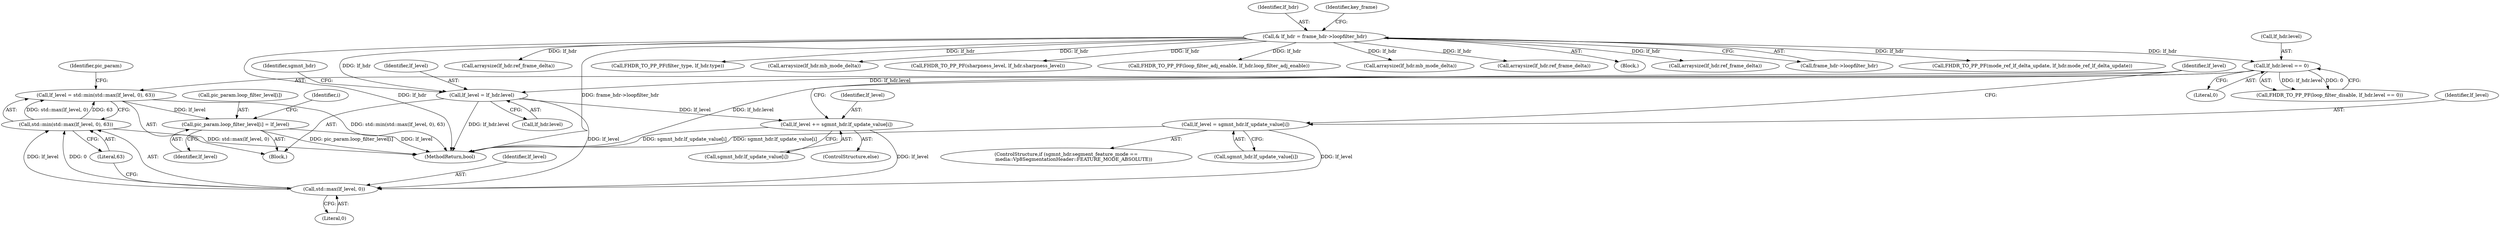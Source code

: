 digraph "0_Chrome_27c68f543e5eba779902447445dfb05ec3f5bf75_2@array" {
"1000532" [label="(Call,pic_param.loop_filter_level[i] = lf_level)"];
"1000525" [label="(Call,lf_level = std::min(std::max(lf_level, 0), 63))"];
"1000527" [label="(Call,std::min(std::max(lf_level, 0), 63))"];
"1000528" [label="(Call,std::max(lf_level, 0))"];
"1000510" [label="(Call,lf_level = sgmnt_hdr.lf_update_value[i])"];
"1000518" [label="(Call,lf_level += sgmnt_hdr.lf_update_value[i])"];
"1000494" [label="(Call,lf_level = lf_hdr.level)"];
"1000462" [label="(Call,lf_hdr.level == 0)"];
"1000394" [label="(Call,& lf_hdr = frame_hdr->loopfilter_hdr)"];
"1000519" [label="(Identifier,lf_level)"];
"1000561" [label="(Call,arraysize(lf_hdr.ref_frame_delta))"];
"1000425" [label="(Call,FHDR_TO_PP_PF(filter_type, lf_hdr.type))"];
"1000492" [label="(Block,)"];
"1000565" [label="(Call,arraysize(lf_hdr.mb_mode_delta))"];
"1000520" [label="(Call,sgmnt_hdr.lf_update_value[i])"];
"1000496" [label="(Call,lf_hdr.level)"];
"1000394" [label="(Call,& lf_hdr = frame_hdr->loopfilter_hdr)"];
"1000517" [label="(ControlStructure,else)"];
"1000527" [label="(Call,std::min(std::max(lf_level, 0), 63))"];
"1000430" [label="(Call,FHDR_TO_PP_PF(sharpness_level, lf_hdr.sharpness_level))"];
"1000495" [label="(Identifier,lf_level)"];
"1000435" [label="(Call,FHDR_TO_PP_PF(loop_filter_adj_enable, lf_hdr.loop_filter_adj_enable))"];
"1000552" [label="(Call,arraysize(lf_hdr.mb_mode_delta))"];
"1000535" [label="(Identifier,pic_param)"];
"1000542" [label="(Call,arraysize(lf_hdr.ref_frame_delta))"];
"1000510" [label="(Call,lf_level = sgmnt_hdr.lf_update_value[i])"];
"1000525" [label="(Call,lf_level = std::min(std::max(lf_level, 0), 63))"];
"1000462" [label="(Call,lf_hdr.level == 0)"];
"1000106" [label="(Block,)"];
"1000512" [label="(Call,sgmnt_hdr.lf_update_value[i])"];
"1000494" [label="(Call,lf_level = lf_hdr.level)"];
"1000529" [label="(Identifier,lf_level)"];
"1000532" [label="(Call,pic_param.loop_filter_level[i] = lf_level)"];
"1000395" [label="(Identifier,lf_hdr)"];
"1000528" [label="(Call,std::max(lf_level, 0))"];
"1000491" [label="(Identifier,i)"];
"1000577" [label="(Call,arraysize(lf_hdr.ref_frame_delta))"];
"1000400" [label="(Identifier,key_frame)"];
"1000466" [label="(Literal,0)"];
"1000533" [label="(Call,pic_param.loop_filter_level[i])"];
"1000531" [label="(Literal,63)"];
"1000504" [label="(ControlStructure,if (sgmnt_hdr.segment_feature_mode ==\n          media::Vp8SegmentationHeader::FEATURE_MODE_ABSOLUTE))"];
"1000526" [label="(Identifier,lf_level)"];
"1000538" [label="(Identifier,lf_level)"];
"1000501" [label="(Identifier,sgmnt_hdr)"];
"1000518" [label="(Call,lf_level += sgmnt_hdr.lf_update_value[i])"];
"1000460" [label="(Call,FHDR_TO_PP_PF(loop_filter_disable, lf_hdr.level == 0))"];
"1000530" [label="(Literal,0)"];
"1000463" [label="(Call,lf_hdr.level)"];
"1000396" [label="(Call,frame_hdr->loopfilter_hdr)"];
"1000786" [label="(MethodReturn,bool)"];
"1000440" [label="(Call,FHDR_TO_PP_PF(mode_ref_lf_delta_update, lf_hdr.mode_ref_lf_delta_update))"];
"1000511" [label="(Identifier,lf_level)"];
"1000532" -> "1000492"  [label="AST: "];
"1000532" -> "1000538"  [label="CFG: "];
"1000533" -> "1000532"  [label="AST: "];
"1000538" -> "1000532"  [label="AST: "];
"1000491" -> "1000532"  [label="CFG: "];
"1000532" -> "1000786"  [label="DDG: pic_param.loop_filter_level[i]"];
"1000532" -> "1000786"  [label="DDG: lf_level"];
"1000525" -> "1000532"  [label="DDG: lf_level"];
"1000525" -> "1000492"  [label="AST: "];
"1000525" -> "1000527"  [label="CFG: "];
"1000526" -> "1000525"  [label="AST: "];
"1000527" -> "1000525"  [label="AST: "];
"1000535" -> "1000525"  [label="CFG: "];
"1000525" -> "1000786"  [label="DDG: std::min(std::max(lf_level, 0), 63)"];
"1000527" -> "1000525"  [label="DDG: std::max(lf_level, 0)"];
"1000527" -> "1000525"  [label="DDG: 63"];
"1000527" -> "1000531"  [label="CFG: "];
"1000528" -> "1000527"  [label="AST: "];
"1000531" -> "1000527"  [label="AST: "];
"1000527" -> "1000786"  [label="DDG: std::max(lf_level, 0)"];
"1000528" -> "1000527"  [label="DDG: lf_level"];
"1000528" -> "1000527"  [label="DDG: 0"];
"1000528" -> "1000530"  [label="CFG: "];
"1000529" -> "1000528"  [label="AST: "];
"1000530" -> "1000528"  [label="AST: "];
"1000531" -> "1000528"  [label="CFG: "];
"1000510" -> "1000528"  [label="DDG: lf_level"];
"1000518" -> "1000528"  [label="DDG: lf_level"];
"1000494" -> "1000528"  [label="DDG: lf_level"];
"1000510" -> "1000504"  [label="AST: "];
"1000510" -> "1000512"  [label="CFG: "];
"1000511" -> "1000510"  [label="AST: "];
"1000512" -> "1000510"  [label="AST: "];
"1000526" -> "1000510"  [label="CFG: "];
"1000510" -> "1000786"  [label="DDG: sgmnt_hdr.lf_update_value[i]"];
"1000518" -> "1000517"  [label="AST: "];
"1000518" -> "1000520"  [label="CFG: "];
"1000519" -> "1000518"  [label="AST: "];
"1000520" -> "1000518"  [label="AST: "];
"1000526" -> "1000518"  [label="CFG: "];
"1000518" -> "1000786"  [label="DDG: sgmnt_hdr.lf_update_value[i]"];
"1000494" -> "1000518"  [label="DDG: lf_level"];
"1000494" -> "1000492"  [label="AST: "];
"1000494" -> "1000496"  [label="CFG: "];
"1000495" -> "1000494"  [label="AST: "];
"1000496" -> "1000494"  [label="AST: "];
"1000501" -> "1000494"  [label="CFG: "];
"1000494" -> "1000786"  [label="DDG: lf_hdr.level"];
"1000462" -> "1000494"  [label="DDG: lf_hdr.level"];
"1000394" -> "1000494"  [label="DDG: lf_hdr"];
"1000462" -> "1000460"  [label="AST: "];
"1000462" -> "1000466"  [label="CFG: "];
"1000463" -> "1000462"  [label="AST: "];
"1000466" -> "1000462"  [label="AST: "];
"1000460" -> "1000462"  [label="CFG: "];
"1000462" -> "1000786"  [label="DDG: lf_hdr.level"];
"1000462" -> "1000460"  [label="DDG: lf_hdr.level"];
"1000462" -> "1000460"  [label="DDG: 0"];
"1000394" -> "1000462"  [label="DDG: lf_hdr"];
"1000394" -> "1000106"  [label="AST: "];
"1000394" -> "1000396"  [label="CFG: "];
"1000395" -> "1000394"  [label="AST: "];
"1000396" -> "1000394"  [label="AST: "];
"1000400" -> "1000394"  [label="CFG: "];
"1000394" -> "1000786"  [label="DDG: frame_hdr->loopfilter_hdr"];
"1000394" -> "1000786"  [label="DDG: lf_hdr"];
"1000394" -> "1000425"  [label="DDG: lf_hdr"];
"1000394" -> "1000430"  [label="DDG: lf_hdr"];
"1000394" -> "1000435"  [label="DDG: lf_hdr"];
"1000394" -> "1000440"  [label="DDG: lf_hdr"];
"1000394" -> "1000542"  [label="DDG: lf_hdr"];
"1000394" -> "1000552"  [label="DDG: lf_hdr"];
"1000394" -> "1000561"  [label="DDG: lf_hdr"];
"1000394" -> "1000565"  [label="DDG: lf_hdr"];
"1000394" -> "1000577"  [label="DDG: lf_hdr"];
}
